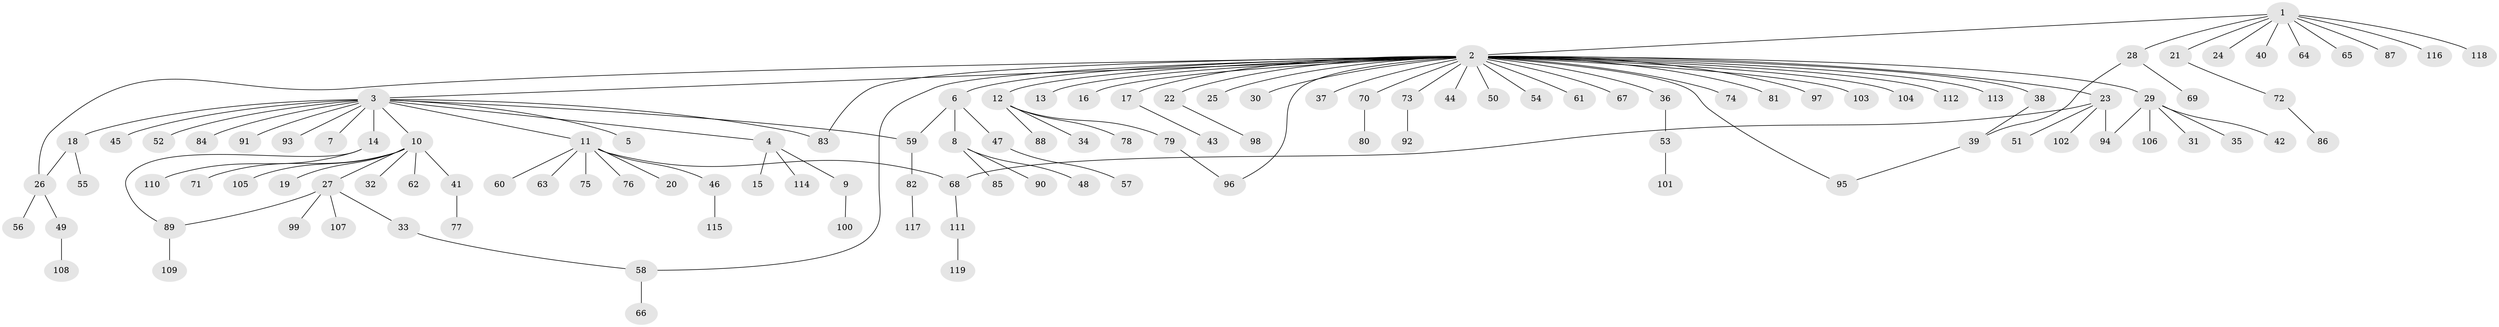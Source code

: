 // coarse degree distribution, {9: 0.013888888888888888, 32: 0.013888888888888888, 7: 0.027777777777777776, 3: 0.06944444444444445, 4: 0.05555555555555555, 1: 0.6527777777777778, 2: 0.1527777777777778, 5: 0.013888888888888888}
// Generated by graph-tools (version 1.1) at 2025/50/03/04/25 22:50:34]
// undirected, 119 vertices, 128 edges
graph export_dot {
  node [color=gray90,style=filled];
  1;
  2;
  3;
  4;
  5;
  6;
  7;
  8;
  9;
  10;
  11;
  12;
  13;
  14;
  15;
  16;
  17;
  18;
  19;
  20;
  21;
  22;
  23;
  24;
  25;
  26;
  27;
  28;
  29;
  30;
  31;
  32;
  33;
  34;
  35;
  36;
  37;
  38;
  39;
  40;
  41;
  42;
  43;
  44;
  45;
  46;
  47;
  48;
  49;
  50;
  51;
  52;
  53;
  54;
  55;
  56;
  57;
  58;
  59;
  60;
  61;
  62;
  63;
  64;
  65;
  66;
  67;
  68;
  69;
  70;
  71;
  72;
  73;
  74;
  75;
  76;
  77;
  78;
  79;
  80;
  81;
  82;
  83;
  84;
  85;
  86;
  87;
  88;
  89;
  90;
  91;
  92;
  93;
  94;
  95;
  96;
  97;
  98;
  99;
  100;
  101;
  102;
  103;
  104;
  105;
  106;
  107;
  108;
  109;
  110;
  111;
  112;
  113;
  114;
  115;
  116;
  117;
  118;
  119;
  1 -- 2;
  1 -- 21;
  1 -- 24;
  1 -- 28;
  1 -- 40;
  1 -- 64;
  1 -- 65;
  1 -- 87;
  1 -- 116;
  1 -- 118;
  2 -- 3;
  2 -- 6;
  2 -- 12;
  2 -- 13;
  2 -- 16;
  2 -- 17;
  2 -- 22;
  2 -- 23;
  2 -- 25;
  2 -- 26;
  2 -- 29;
  2 -- 30;
  2 -- 36;
  2 -- 37;
  2 -- 38;
  2 -- 44;
  2 -- 50;
  2 -- 54;
  2 -- 58;
  2 -- 61;
  2 -- 67;
  2 -- 70;
  2 -- 73;
  2 -- 74;
  2 -- 81;
  2 -- 83;
  2 -- 95;
  2 -- 96;
  2 -- 97;
  2 -- 103;
  2 -- 104;
  2 -- 112;
  2 -- 113;
  3 -- 4;
  3 -- 5;
  3 -- 7;
  3 -- 10;
  3 -- 11;
  3 -- 14;
  3 -- 18;
  3 -- 45;
  3 -- 52;
  3 -- 59;
  3 -- 83;
  3 -- 84;
  3 -- 91;
  3 -- 93;
  4 -- 9;
  4 -- 15;
  4 -- 114;
  6 -- 8;
  6 -- 47;
  6 -- 59;
  8 -- 48;
  8 -- 85;
  8 -- 90;
  9 -- 100;
  10 -- 19;
  10 -- 27;
  10 -- 32;
  10 -- 41;
  10 -- 62;
  10 -- 71;
  10 -- 105;
  11 -- 20;
  11 -- 46;
  11 -- 60;
  11 -- 63;
  11 -- 68;
  11 -- 75;
  11 -- 76;
  12 -- 34;
  12 -- 78;
  12 -- 79;
  12 -- 88;
  14 -- 89;
  14 -- 110;
  17 -- 43;
  18 -- 26;
  18 -- 55;
  21 -- 72;
  22 -- 98;
  23 -- 51;
  23 -- 68;
  23 -- 94;
  23 -- 102;
  26 -- 49;
  26 -- 56;
  27 -- 33;
  27 -- 89;
  27 -- 99;
  27 -- 107;
  28 -- 39;
  28 -- 69;
  29 -- 31;
  29 -- 35;
  29 -- 42;
  29 -- 94;
  29 -- 106;
  33 -- 58;
  36 -- 53;
  38 -- 39;
  39 -- 95;
  41 -- 77;
  46 -- 115;
  47 -- 57;
  49 -- 108;
  53 -- 101;
  58 -- 66;
  59 -- 82;
  68 -- 111;
  70 -- 80;
  72 -- 86;
  73 -- 92;
  79 -- 96;
  82 -- 117;
  89 -- 109;
  111 -- 119;
}
